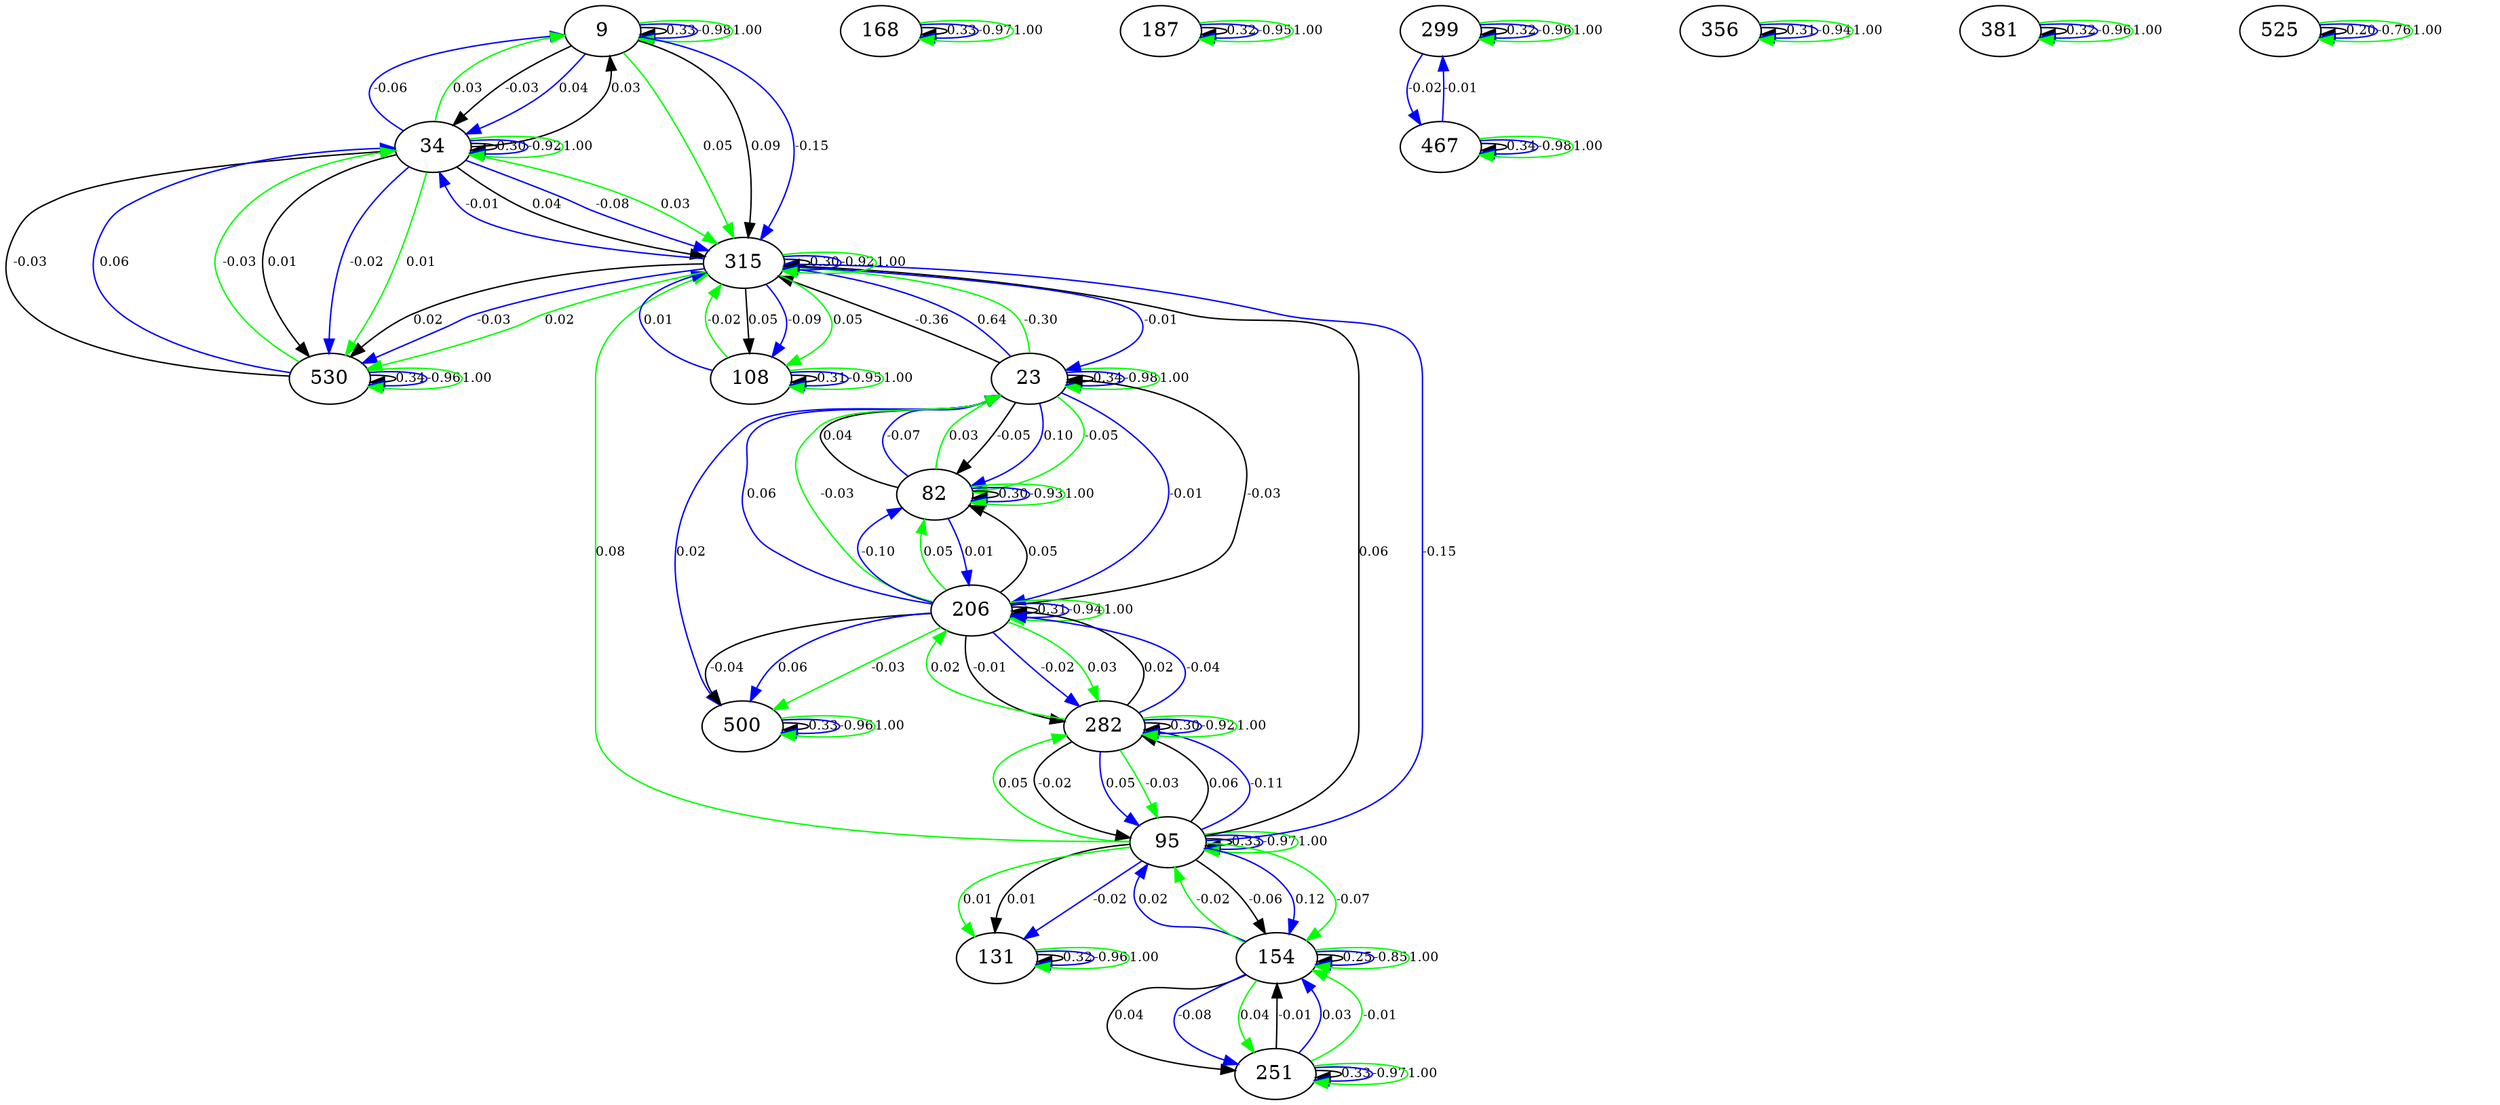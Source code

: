 digraph {
	graph [size="60,20"]
	9
	23
	34
	82
	95
	108
	131
	154
	168
	187
	206
	251
	282
	299
	315
	356
	381
	467
	500
	525
	530
	9 -> 9 [label=0.33 color=black fontsize=9.0]
	9 -> 34 [label=-0.03 color=black fontsize=9.0]
	9 -> 315 [label=0.09 color=black fontsize=9.0]
	23 -> 23 [label=0.34 color=black fontsize=9.0]
	23 -> 82 [label=-0.05 color=black fontsize=9.0]
	23 -> 315 [label=-0.36 color=black fontsize=9.0]
	34 -> 9 [label=0.03 color=black fontsize=9.0]
	34 -> 34 [label=0.30 color=black fontsize=9.0]
	34 -> 315 [label=0.04 color=black fontsize=9.0]
	34 -> 530 [label=0.01 color=black fontsize=9.0]
	82 -> 23 [label=0.04 color=black fontsize=9.0]
	82 -> 82 [label=0.30 color=black fontsize=9.0]
	95 -> 95 [label=0.33 color=black fontsize=9.0]
	95 -> 131 [label=0.01 color=black fontsize=9.0]
	95 -> 154 [label=-0.06 color=black fontsize=9.0]
	95 -> 282 [label=0.06 color=black fontsize=9.0]
	95 -> 315 [label=0.06 color=black fontsize=9.0]
	108 -> 108 [label=0.31 color=black fontsize=9.0]
	131 -> 131 [label=0.32 color=black fontsize=9.0]
	154 -> 154 [label=0.25 color=black fontsize=9.0]
	154 -> 251 [label=0.04 color=black fontsize=9.0]
	168 -> 168 [label=0.33 color=black fontsize=9.0]
	187 -> 187 [label=0.32 color=black fontsize=9.0]
	206 -> 23 [label=-0.03 color=black fontsize=9.0]
	206 -> 82 [label=0.05 color=black fontsize=9.0]
	206 -> 206 [label=0.31 color=black fontsize=9.0]
	206 -> 282 [label=-0.01 color=black fontsize=9.0]
	206 -> 500 [label=-0.04 color=black fontsize=9.0]
	251 -> 154 [label=-0.01 color=black fontsize=9.0]
	251 -> 251 [label=0.33 color=black fontsize=9.0]
	282 -> 95 [label=-0.02 color=black fontsize=9.0]
	282 -> 206 [label=0.02 color=black fontsize=9.0]
	282 -> 282 [label=0.30 color=black fontsize=9.0]
	299 -> 299 [label=0.32 color=black fontsize=9.0]
	315 -> 108 [label=0.05 color=black fontsize=9.0]
	315 -> 315 [label=0.30 color=black fontsize=9.0]
	315 -> 530 [label=0.02 color=black fontsize=9.0]
	356 -> 356 [label=0.31 color=black fontsize=9.0]
	381 -> 381 [label=0.32 color=black fontsize=9.0]
	467 -> 467 [label=0.34 color=black fontsize=9.0]
	500 -> 500 [label=0.33 color=black fontsize=9.0]
	525 -> 525 [label=0.20 color=black fontsize=9.0]
	530 -> 34 [label=-0.03 color=black fontsize=9.0]
	530 -> 530 [label=0.34 color=black fontsize=9.0]
	9 -> 9 [label=-0.98 color=blue fontsize=9.0]
	9 -> 34 [label=0.04 color=blue fontsize=9.0]
	9 -> 315 [label=-0.15 color=blue fontsize=9.0]
	23 -> 23 [label=-0.98 color=blue fontsize=9.0]
	23 -> 82 [label=0.10 color=blue fontsize=9.0]
	23 -> 206 [label=-0.01 color=blue fontsize=9.0]
	23 -> 315 [label=0.64 color=blue fontsize=9.0]
	23 -> 500 [label=0.02 color=blue fontsize=9.0]
	34 -> 9 [label=-0.06 color=blue fontsize=9.0]
	34 -> 34 [label=-0.92 color=blue fontsize=9.0]
	34 -> 315 [label=-0.08 color=blue fontsize=9.0]
	34 -> 530 [label=-0.02 color=blue fontsize=9.0]
	82 -> 23 [label=-0.07 color=blue fontsize=9.0]
	82 -> 82 [label=-0.93 color=blue fontsize=9.0]
	82 -> 206 [label=0.01 color=blue fontsize=9.0]
	95 -> 95 [label=-0.97 color=blue fontsize=9.0]
	95 -> 131 [label=-0.02 color=blue fontsize=9.0]
	95 -> 154 [label=0.12 color=blue fontsize=9.0]
	95 -> 282 [label=-0.11 color=blue fontsize=9.0]
	95 -> 315 [label=-0.15 color=blue fontsize=9.0]
	108 -> 108 [label=-0.95 color=blue fontsize=9.0]
	108 -> 315 [label=0.01 color=blue fontsize=9.0]
	131 -> 131 [label=-0.96 color=blue fontsize=9.0]
	154 -> 95 [label=0.02 color=blue fontsize=9.0]
	154 -> 154 [label=-0.85 color=blue fontsize=9.0]
	154 -> 251 [label=-0.08 color=blue fontsize=9.0]
	168 -> 168 [label=-0.97 color=blue fontsize=9.0]
	187 -> 187 [label=-0.95 color=blue fontsize=9.0]
	206 -> 23 [label=0.06 color=blue fontsize=9.0]
	206 -> 82 [label=-0.10 color=blue fontsize=9.0]
	206 -> 206 [label=-0.94 color=blue fontsize=9.0]
	206 -> 282 [label=-0.02 color=blue fontsize=9.0]
	206 -> 500 [label=0.06 color=blue fontsize=9.0]
	251 -> 154 [label=0.03 color=blue fontsize=9.0]
	251 -> 251 [label=-0.97 color=blue fontsize=9.0]
	282 -> 95 [label=0.05 color=blue fontsize=9.0]
	282 -> 206 [label=-0.04 color=blue fontsize=9.0]
	282 -> 282 [label=-0.92 color=blue fontsize=9.0]
	299 -> 299 [label=-0.96 color=blue fontsize=9.0]
	299 -> 467 [label=-0.02 color=blue fontsize=9.0]
	315 -> 23 [label=-0.01 color=blue fontsize=9.0]
	315 -> 34 [label=-0.01 color=blue fontsize=9.0]
	315 -> 108 [label=-0.09 color=blue fontsize=9.0]
	315 -> 315 [label=-0.92 color=blue fontsize=9.0]
	315 -> 530 [label=-0.03 color=blue fontsize=9.0]
	356 -> 356 [label=-0.94 color=blue fontsize=9.0]
	381 -> 381 [label=-0.96 color=blue fontsize=9.0]
	467 -> 299 [label=-0.01 color=blue fontsize=9.0]
	467 -> 467 [label=-0.98 color=blue fontsize=9.0]
	500 -> 500 [label=-0.96 color=blue fontsize=9.0]
	525 -> 525 [label=-0.76 color=blue fontsize=9.0]
	530 -> 34 [label=0.06 color=blue fontsize=9.0]
	530 -> 530 [label=-0.96 color=blue fontsize=9.0]
	9 -> 9 [label=1.00 color=green fontsize=9.0]
	9 -> 315 [label=0.05 color=green fontsize=9.0]
	23 -> 23 [label=1.00 color=green fontsize=9.0]
	23 -> 82 [label=-0.05 color=green fontsize=9.0]
	23 -> 315 [label=-0.30 color=green fontsize=9.0]
	34 -> 9 [label=0.03 color=green fontsize=9.0]
	34 -> 34 [label=1.00 color=green fontsize=9.0]
	34 -> 315 [label=0.03 color=green fontsize=9.0]
	34 -> 530 [label=0.01 color=green fontsize=9.0]
	82 -> 23 [label=0.03 color=green fontsize=9.0]
	82 -> 82 [label=1.00 color=green fontsize=9.0]
	95 -> 95 [label=1.00 color=green fontsize=9.0]
	95 -> 131 [label=0.01 color=green fontsize=9.0]
	95 -> 154 [label=-0.07 color=green fontsize=9.0]
	95 -> 282 [label=0.05 color=green fontsize=9.0]
	95 -> 315 [label=0.08 color=green fontsize=9.0]
	108 -> 108 [label=1.00 color=green fontsize=9.0]
	108 -> 315 [label=-0.02 color=green fontsize=9.0]
	131 -> 131 [label=1.00 color=green fontsize=9.0]
	154 -> 95 [label=-0.02 color=green fontsize=9.0]
	154 -> 154 [label=1.00 color=green fontsize=9.0]
	154 -> 251 [label=0.04 color=green fontsize=9.0]
	168 -> 168 [label=1.00 color=green fontsize=9.0]
	187 -> 187 [label=1.00 color=green fontsize=9.0]
	206 -> 23 [label=-0.03 color=green fontsize=9.0]
	206 -> 82 [label=0.05 color=green fontsize=9.0]
	206 -> 206 [label=1.00 color=green fontsize=9.0]
	206 -> 282 [label=0.03 color=green fontsize=9.0]
	206 -> 500 [label=-0.03 color=green fontsize=9.0]
	251 -> 154 [label=-0.01 color=green fontsize=9.0]
	251 -> 251 [label=1.00 color=green fontsize=9.0]
	282 -> 95 [label=-0.03 color=green fontsize=9.0]
	282 -> 206 [label=0.02 color=green fontsize=9.0]
	282 -> 282 [label=1.00 color=green fontsize=9.0]
	299 -> 299 [label=1.00 color=green fontsize=9.0]
	315 -> 108 [label=0.05 color=green fontsize=9.0]
	315 -> 315 [label=1.00 color=green fontsize=9.0]
	315 -> 530 [label=0.02 color=green fontsize=9.0]
	356 -> 356 [label=1.00 color=green fontsize=9.0]
	381 -> 381 [label=1.00 color=green fontsize=9.0]
	467 -> 467 [label=1.00 color=green fontsize=9.0]
	500 -> 500 [label=1.00 color=green fontsize=9.0]
	525 -> 525 [label=1.00 color=green fontsize=9.0]
	530 -> 34 [label=-0.03 color=green fontsize=9.0]
	530 -> 530 [label=1.00 color=green fontsize=9.0]
}
